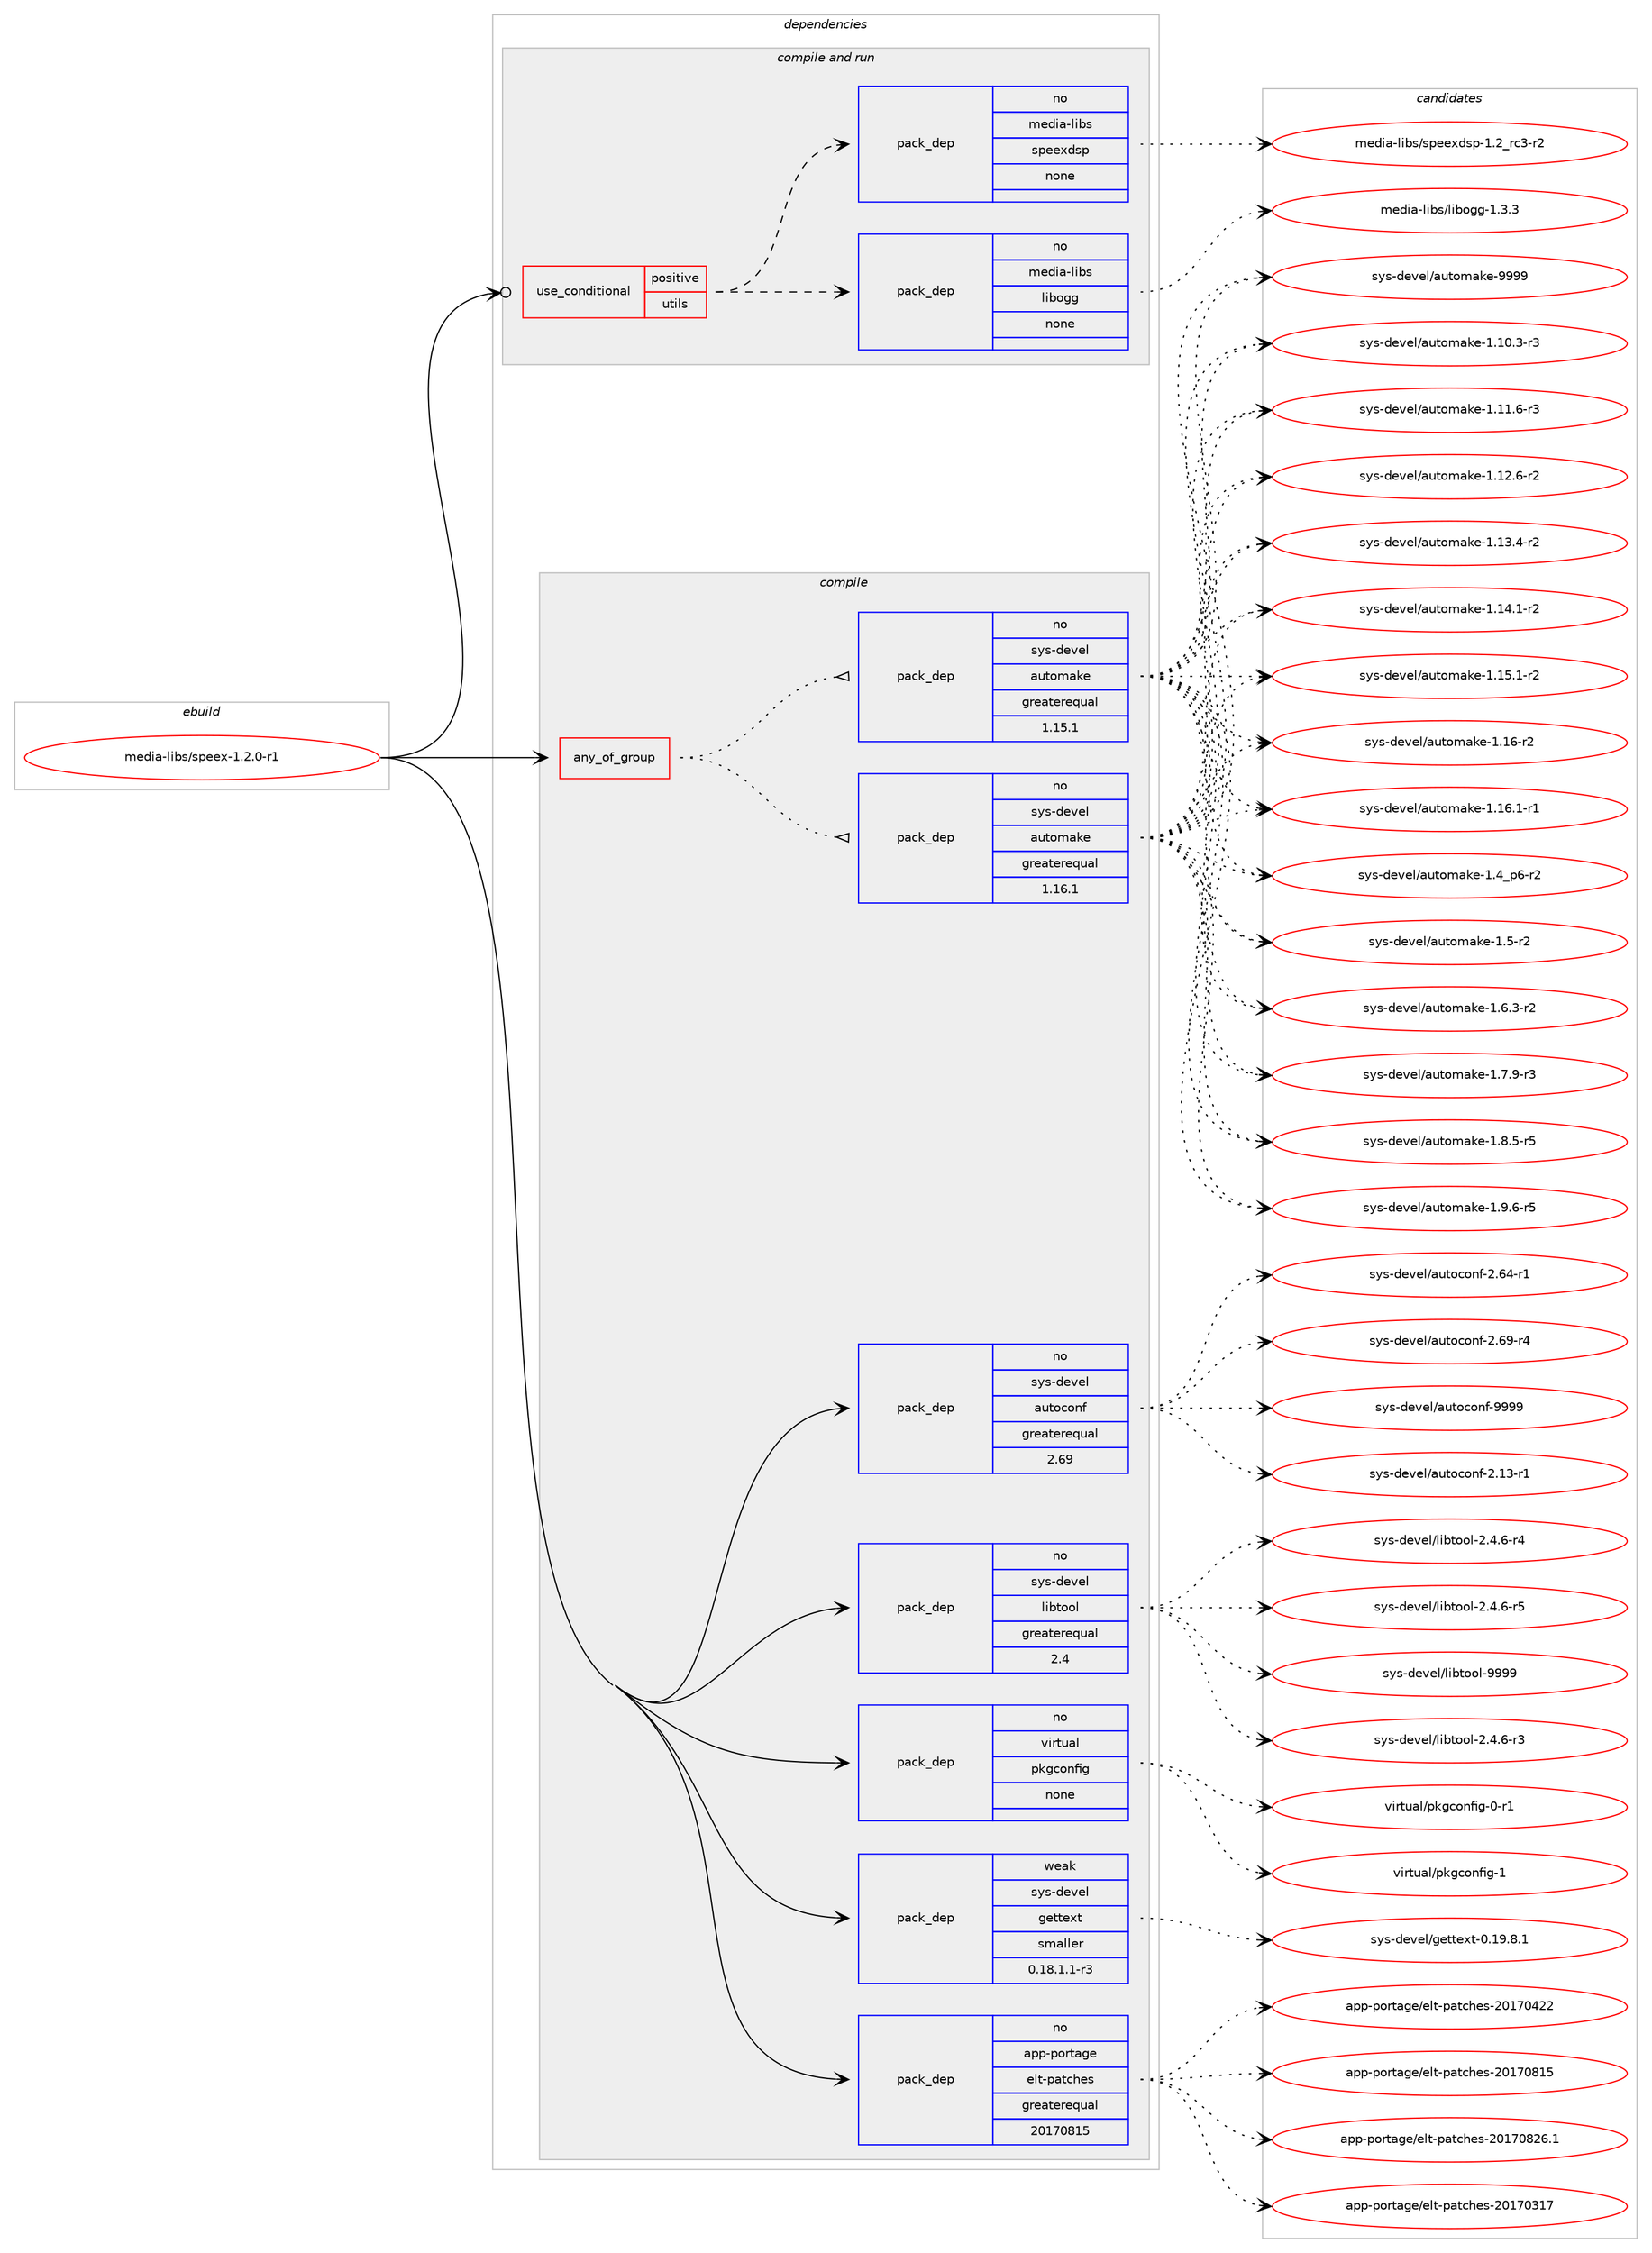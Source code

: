 digraph prolog {

# *************
# Graph options
# *************

newrank=true;
concentrate=true;
compound=true;
graph [rankdir=LR,fontname=Helvetica,fontsize=10,ranksep=1.5];#, ranksep=2.5, nodesep=0.2];
edge  [arrowhead=vee];
node  [fontname=Helvetica,fontsize=10];

# **********
# The ebuild
# **********

subgraph cluster_leftcol {
color=gray;
rank=same;
label=<<i>ebuild</i>>;
id [label="media-libs/speex-1.2.0-r1", color=red, width=4, href="../media-libs/speex-1.2.0-r1.svg"];
}

# ****************
# The dependencies
# ****************

subgraph cluster_midcol {
color=gray;
label=<<i>dependencies</i>>;
subgraph cluster_compile {
fillcolor="#eeeeee";
style=filled;
label=<<i>compile</i>>;
subgraph any25328 {
dependency1618389 [label=<<TABLE BORDER="0" CELLBORDER="1" CELLSPACING="0" CELLPADDING="4"><TR><TD CELLPADDING="10">any_of_group</TD></TR></TABLE>>, shape=none, color=red];subgraph pack1156368 {
dependency1618390 [label=<<TABLE BORDER="0" CELLBORDER="1" CELLSPACING="0" CELLPADDING="4" WIDTH="220"><TR><TD ROWSPAN="6" CELLPADDING="30">pack_dep</TD></TR><TR><TD WIDTH="110">no</TD></TR><TR><TD>sys-devel</TD></TR><TR><TD>automake</TD></TR><TR><TD>greaterequal</TD></TR><TR><TD>1.16.1</TD></TR></TABLE>>, shape=none, color=blue];
}
dependency1618389:e -> dependency1618390:w [weight=20,style="dotted",arrowhead="oinv"];
subgraph pack1156369 {
dependency1618391 [label=<<TABLE BORDER="0" CELLBORDER="1" CELLSPACING="0" CELLPADDING="4" WIDTH="220"><TR><TD ROWSPAN="6" CELLPADDING="30">pack_dep</TD></TR><TR><TD WIDTH="110">no</TD></TR><TR><TD>sys-devel</TD></TR><TR><TD>automake</TD></TR><TR><TD>greaterequal</TD></TR><TR><TD>1.15.1</TD></TR></TABLE>>, shape=none, color=blue];
}
dependency1618389:e -> dependency1618391:w [weight=20,style="dotted",arrowhead="oinv"];
}
id:e -> dependency1618389:w [weight=20,style="solid",arrowhead="vee"];
subgraph pack1156370 {
dependency1618392 [label=<<TABLE BORDER="0" CELLBORDER="1" CELLSPACING="0" CELLPADDING="4" WIDTH="220"><TR><TD ROWSPAN="6" CELLPADDING="30">pack_dep</TD></TR><TR><TD WIDTH="110">no</TD></TR><TR><TD>app-portage</TD></TR><TR><TD>elt-patches</TD></TR><TR><TD>greaterequal</TD></TR><TR><TD>20170815</TD></TR></TABLE>>, shape=none, color=blue];
}
id:e -> dependency1618392:w [weight=20,style="solid",arrowhead="vee"];
subgraph pack1156371 {
dependency1618393 [label=<<TABLE BORDER="0" CELLBORDER="1" CELLSPACING="0" CELLPADDING="4" WIDTH="220"><TR><TD ROWSPAN="6" CELLPADDING="30">pack_dep</TD></TR><TR><TD WIDTH="110">no</TD></TR><TR><TD>sys-devel</TD></TR><TR><TD>autoconf</TD></TR><TR><TD>greaterequal</TD></TR><TR><TD>2.69</TD></TR></TABLE>>, shape=none, color=blue];
}
id:e -> dependency1618393:w [weight=20,style="solid",arrowhead="vee"];
subgraph pack1156372 {
dependency1618394 [label=<<TABLE BORDER="0" CELLBORDER="1" CELLSPACING="0" CELLPADDING="4" WIDTH="220"><TR><TD ROWSPAN="6" CELLPADDING="30">pack_dep</TD></TR><TR><TD WIDTH="110">no</TD></TR><TR><TD>sys-devel</TD></TR><TR><TD>libtool</TD></TR><TR><TD>greaterequal</TD></TR><TR><TD>2.4</TD></TR></TABLE>>, shape=none, color=blue];
}
id:e -> dependency1618394:w [weight=20,style="solid",arrowhead="vee"];
subgraph pack1156373 {
dependency1618395 [label=<<TABLE BORDER="0" CELLBORDER="1" CELLSPACING="0" CELLPADDING="4" WIDTH="220"><TR><TD ROWSPAN="6" CELLPADDING="30">pack_dep</TD></TR><TR><TD WIDTH="110">no</TD></TR><TR><TD>virtual</TD></TR><TR><TD>pkgconfig</TD></TR><TR><TD>none</TD></TR><TR><TD></TD></TR></TABLE>>, shape=none, color=blue];
}
id:e -> dependency1618395:w [weight=20,style="solid",arrowhead="vee"];
subgraph pack1156374 {
dependency1618396 [label=<<TABLE BORDER="0" CELLBORDER="1" CELLSPACING="0" CELLPADDING="4" WIDTH="220"><TR><TD ROWSPAN="6" CELLPADDING="30">pack_dep</TD></TR><TR><TD WIDTH="110">weak</TD></TR><TR><TD>sys-devel</TD></TR><TR><TD>gettext</TD></TR><TR><TD>smaller</TD></TR><TR><TD>0.18.1.1-r3</TD></TR></TABLE>>, shape=none, color=blue];
}
id:e -> dependency1618396:w [weight=20,style="solid",arrowhead="vee"];
}
subgraph cluster_compileandrun {
fillcolor="#eeeeee";
style=filled;
label=<<i>compile and run</i>>;
subgraph cond435932 {
dependency1618397 [label=<<TABLE BORDER="0" CELLBORDER="1" CELLSPACING="0" CELLPADDING="4"><TR><TD ROWSPAN="3" CELLPADDING="10">use_conditional</TD></TR><TR><TD>positive</TD></TR><TR><TD>utils</TD></TR></TABLE>>, shape=none, color=red];
subgraph pack1156375 {
dependency1618398 [label=<<TABLE BORDER="0" CELLBORDER="1" CELLSPACING="0" CELLPADDING="4" WIDTH="220"><TR><TD ROWSPAN="6" CELLPADDING="30">pack_dep</TD></TR><TR><TD WIDTH="110">no</TD></TR><TR><TD>media-libs</TD></TR><TR><TD>libogg</TD></TR><TR><TD>none</TD></TR><TR><TD></TD></TR></TABLE>>, shape=none, color=blue];
}
dependency1618397:e -> dependency1618398:w [weight=20,style="dashed",arrowhead="vee"];
subgraph pack1156376 {
dependency1618399 [label=<<TABLE BORDER="0" CELLBORDER="1" CELLSPACING="0" CELLPADDING="4" WIDTH="220"><TR><TD ROWSPAN="6" CELLPADDING="30">pack_dep</TD></TR><TR><TD WIDTH="110">no</TD></TR><TR><TD>media-libs</TD></TR><TR><TD>speexdsp</TD></TR><TR><TD>none</TD></TR><TR><TD></TD></TR></TABLE>>, shape=none, color=blue];
}
dependency1618397:e -> dependency1618399:w [weight=20,style="dashed",arrowhead="vee"];
}
id:e -> dependency1618397:w [weight=20,style="solid",arrowhead="odotvee"];
}
subgraph cluster_run {
fillcolor="#eeeeee";
style=filled;
label=<<i>run</i>>;
}
}

# **************
# The candidates
# **************

subgraph cluster_choices {
rank=same;
color=gray;
label=<<i>candidates</i>>;

subgraph choice1156368 {
color=black;
nodesep=1;
choice11512111545100101118101108479711711611110997107101454946494846514511451 [label="sys-devel/automake-1.10.3-r3", color=red, width=4,href="../sys-devel/automake-1.10.3-r3.svg"];
choice11512111545100101118101108479711711611110997107101454946494946544511451 [label="sys-devel/automake-1.11.6-r3", color=red, width=4,href="../sys-devel/automake-1.11.6-r3.svg"];
choice11512111545100101118101108479711711611110997107101454946495046544511450 [label="sys-devel/automake-1.12.6-r2", color=red, width=4,href="../sys-devel/automake-1.12.6-r2.svg"];
choice11512111545100101118101108479711711611110997107101454946495146524511450 [label="sys-devel/automake-1.13.4-r2", color=red, width=4,href="../sys-devel/automake-1.13.4-r2.svg"];
choice11512111545100101118101108479711711611110997107101454946495246494511450 [label="sys-devel/automake-1.14.1-r2", color=red, width=4,href="../sys-devel/automake-1.14.1-r2.svg"];
choice11512111545100101118101108479711711611110997107101454946495346494511450 [label="sys-devel/automake-1.15.1-r2", color=red, width=4,href="../sys-devel/automake-1.15.1-r2.svg"];
choice1151211154510010111810110847971171161111099710710145494649544511450 [label="sys-devel/automake-1.16-r2", color=red, width=4,href="../sys-devel/automake-1.16-r2.svg"];
choice11512111545100101118101108479711711611110997107101454946495446494511449 [label="sys-devel/automake-1.16.1-r1", color=red, width=4,href="../sys-devel/automake-1.16.1-r1.svg"];
choice115121115451001011181011084797117116111109971071014549465295112544511450 [label="sys-devel/automake-1.4_p6-r2", color=red, width=4,href="../sys-devel/automake-1.4_p6-r2.svg"];
choice11512111545100101118101108479711711611110997107101454946534511450 [label="sys-devel/automake-1.5-r2", color=red, width=4,href="../sys-devel/automake-1.5-r2.svg"];
choice115121115451001011181011084797117116111109971071014549465446514511450 [label="sys-devel/automake-1.6.3-r2", color=red, width=4,href="../sys-devel/automake-1.6.3-r2.svg"];
choice115121115451001011181011084797117116111109971071014549465546574511451 [label="sys-devel/automake-1.7.9-r3", color=red, width=4,href="../sys-devel/automake-1.7.9-r3.svg"];
choice115121115451001011181011084797117116111109971071014549465646534511453 [label="sys-devel/automake-1.8.5-r5", color=red, width=4,href="../sys-devel/automake-1.8.5-r5.svg"];
choice115121115451001011181011084797117116111109971071014549465746544511453 [label="sys-devel/automake-1.9.6-r5", color=red, width=4,href="../sys-devel/automake-1.9.6-r5.svg"];
choice115121115451001011181011084797117116111109971071014557575757 [label="sys-devel/automake-9999", color=red, width=4,href="../sys-devel/automake-9999.svg"];
dependency1618390:e -> choice11512111545100101118101108479711711611110997107101454946494846514511451:w [style=dotted,weight="100"];
dependency1618390:e -> choice11512111545100101118101108479711711611110997107101454946494946544511451:w [style=dotted,weight="100"];
dependency1618390:e -> choice11512111545100101118101108479711711611110997107101454946495046544511450:w [style=dotted,weight="100"];
dependency1618390:e -> choice11512111545100101118101108479711711611110997107101454946495146524511450:w [style=dotted,weight="100"];
dependency1618390:e -> choice11512111545100101118101108479711711611110997107101454946495246494511450:w [style=dotted,weight="100"];
dependency1618390:e -> choice11512111545100101118101108479711711611110997107101454946495346494511450:w [style=dotted,weight="100"];
dependency1618390:e -> choice1151211154510010111810110847971171161111099710710145494649544511450:w [style=dotted,weight="100"];
dependency1618390:e -> choice11512111545100101118101108479711711611110997107101454946495446494511449:w [style=dotted,weight="100"];
dependency1618390:e -> choice115121115451001011181011084797117116111109971071014549465295112544511450:w [style=dotted,weight="100"];
dependency1618390:e -> choice11512111545100101118101108479711711611110997107101454946534511450:w [style=dotted,weight="100"];
dependency1618390:e -> choice115121115451001011181011084797117116111109971071014549465446514511450:w [style=dotted,weight="100"];
dependency1618390:e -> choice115121115451001011181011084797117116111109971071014549465546574511451:w [style=dotted,weight="100"];
dependency1618390:e -> choice115121115451001011181011084797117116111109971071014549465646534511453:w [style=dotted,weight="100"];
dependency1618390:e -> choice115121115451001011181011084797117116111109971071014549465746544511453:w [style=dotted,weight="100"];
dependency1618390:e -> choice115121115451001011181011084797117116111109971071014557575757:w [style=dotted,weight="100"];
}
subgraph choice1156369 {
color=black;
nodesep=1;
choice11512111545100101118101108479711711611110997107101454946494846514511451 [label="sys-devel/automake-1.10.3-r3", color=red, width=4,href="../sys-devel/automake-1.10.3-r3.svg"];
choice11512111545100101118101108479711711611110997107101454946494946544511451 [label="sys-devel/automake-1.11.6-r3", color=red, width=4,href="../sys-devel/automake-1.11.6-r3.svg"];
choice11512111545100101118101108479711711611110997107101454946495046544511450 [label="sys-devel/automake-1.12.6-r2", color=red, width=4,href="../sys-devel/automake-1.12.6-r2.svg"];
choice11512111545100101118101108479711711611110997107101454946495146524511450 [label="sys-devel/automake-1.13.4-r2", color=red, width=4,href="../sys-devel/automake-1.13.4-r2.svg"];
choice11512111545100101118101108479711711611110997107101454946495246494511450 [label="sys-devel/automake-1.14.1-r2", color=red, width=4,href="../sys-devel/automake-1.14.1-r2.svg"];
choice11512111545100101118101108479711711611110997107101454946495346494511450 [label="sys-devel/automake-1.15.1-r2", color=red, width=4,href="../sys-devel/automake-1.15.1-r2.svg"];
choice1151211154510010111810110847971171161111099710710145494649544511450 [label="sys-devel/automake-1.16-r2", color=red, width=4,href="../sys-devel/automake-1.16-r2.svg"];
choice11512111545100101118101108479711711611110997107101454946495446494511449 [label="sys-devel/automake-1.16.1-r1", color=red, width=4,href="../sys-devel/automake-1.16.1-r1.svg"];
choice115121115451001011181011084797117116111109971071014549465295112544511450 [label="sys-devel/automake-1.4_p6-r2", color=red, width=4,href="../sys-devel/automake-1.4_p6-r2.svg"];
choice11512111545100101118101108479711711611110997107101454946534511450 [label="sys-devel/automake-1.5-r2", color=red, width=4,href="../sys-devel/automake-1.5-r2.svg"];
choice115121115451001011181011084797117116111109971071014549465446514511450 [label="sys-devel/automake-1.6.3-r2", color=red, width=4,href="../sys-devel/automake-1.6.3-r2.svg"];
choice115121115451001011181011084797117116111109971071014549465546574511451 [label="sys-devel/automake-1.7.9-r3", color=red, width=4,href="../sys-devel/automake-1.7.9-r3.svg"];
choice115121115451001011181011084797117116111109971071014549465646534511453 [label="sys-devel/automake-1.8.5-r5", color=red, width=4,href="../sys-devel/automake-1.8.5-r5.svg"];
choice115121115451001011181011084797117116111109971071014549465746544511453 [label="sys-devel/automake-1.9.6-r5", color=red, width=4,href="../sys-devel/automake-1.9.6-r5.svg"];
choice115121115451001011181011084797117116111109971071014557575757 [label="sys-devel/automake-9999", color=red, width=4,href="../sys-devel/automake-9999.svg"];
dependency1618391:e -> choice11512111545100101118101108479711711611110997107101454946494846514511451:w [style=dotted,weight="100"];
dependency1618391:e -> choice11512111545100101118101108479711711611110997107101454946494946544511451:w [style=dotted,weight="100"];
dependency1618391:e -> choice11512111545100101118101108479711711611110997107101454946495046544511450:w [style=dotted,weight="100"];
dependency1618391:e -> choice11512111545100101118101108479711711611110997107101454946495146524511450:w [style=dotted,weight="100"];
dependency1618391:e -> choice11512111545100101118101108479711711611110997107101454946495246494511450:w [style=dotted,weight="100"];
dependency1618391:e -> choice11512111545100101118101108479711711611110997107101454946495346494511450:w [style=dotted,weight="100"];
dependency1618391:e -> choice1151211154510010111810110847971171161111099710710145494649544511450:w [style=dotted,weight="100"];
dependency1618391:e -> choice11512111545100101118101108479711711611110997107101454946495446494511449:w [style=dotted,weight="100"];
dependency1618391:e -> choice115121115451001011181011084797117116111109971071014549465295112544511450:w [style=dotted,weight="100"];
dependency1618391:e -> choice11512111545100101118101108479711711611110997107101454946534511450:w [style=dotted,weight="100"];
dependency1618391:e -> choice115121115451001011181011084797117116111109971071014549465446514511450:w [style=dotted,weight="100"];
dependency1618391:e -> choice115121115451001011181011084797117116111109971071014549465546574511451:w [style=dotted,weight="100"];
dependency1618391:e -> choice115121115451001011181011084797117116111109971071014549465646534511453:w [style=dotted,weight="100"];
dependency1618391:e -> choice115121115451001011181011084797117116111109971071014549465746544511453:w [style=dotted,weight="100"];
dependency1618391:e -> choice115121115451001011181011084797117116111109971071014557575757:w [style=dotted,weight="100"];
}
subgraph choice1156370 {
color=black;
nodesep=1;
choice97112112451121111141169710310147101108116451129711699104101115455048495548514955 [label="app-portage/elt-patches-20170317", color=red, width=4,href="../app-portage/elt-patches-20170317.svg"];
choice97112112451121111141169710310147101108116451129711699104101115455048495548525050 [label="app-portage/elt-patches-20170422", color=red, width=4,href="../app-portage/elt-patches-20170422.svg"];
choice97112112451121111141169710310147101108116451129711699104101115455048495548564953 [label="app-portage/elt-patches-20170815", color=red, width=4,href="../app-portage/elt-patches-20170815.svg"];
choice971121124511211111411697103101471011081164511297116991041011154550484955485650544649 [label="app-portage/elt-patches-20170826.1", color=red, width=4,href="../app-portage/elt-patches-20170826.1.svg"];
dependency1618392:e -> choice97112112451121111141169710310147101108116451129711699104101115455048495548514955:w [style=dotted,weight="100"];
dependency1618392:e -> choice97112112451121111141169710310147101108116451129711699104101115455048495548525050:w [style=dotted,weight="100"];
dependency1618392:e -> choice97112112451121111141169710310147101108116451129711699104101115455048495548564953:w [style=dotted,weight="100"];
dependency1618392:e -> choice971121124511211111411697103101471011081164511297116991041011154550484955485650544649:w [style=dotted,weight="100"];
}
subgraph choice1156371 {
color=black;
nodesep=1;
choice1151211154510010111810110847971171161119911111010245504649514511449 [label="sys-devel/autoconf-2.13-r1", color=red, width=4,href="../sys-devel/autoconf-2.13-r1.svg"];
choice1151211154510010111810110847971171161119911111010245504654524511449 [label="sys-devel/autoconf-2.64-r1", color=red, width=4,href="../sys-devel/autoconf-2.64-r1.svg"];
choice1151211154510010111810110847971171161119911111010245504654574511452 [label="sys-devel/autoconf-2.69-r4", color=red, width=4,href="../sys-devel/autoconf-2.69-r4.svg"];
choice115121115451001011181011084797117116111991111101024557575757 [label="sys-devel/autoconf-9999", color=red, width=4,href="../sys-devel/autoconf-9999.svg"];
dependency1618393:e -> choice1151211154510010111810110847971171161119911111010245504649514511449:w [style=dotted,weight="100"];
dependency1618393:e -> choice1151211154510010111810110847971171161119911111010245504654524511449:w [style=dotted,weight="100"];
dependency1618393:e -> choice1151211154510010111810110847971171161119911111010245504654574511452:w [style=dotted,weight="100"];
dependency1618393:e -> choice115121115451001011181011084797117116111991111101024557575757:w [style=dotted,weight="100"];
}
subgraph choice1156372 {
color=black;
nodesep=1;
choice1151211154510010111810110847108105981161111111084550465246544511451 [label="sys-devel/libtool-2.4.6-r3", color=red, width=4,href="../sys-devel/libtool-2.4.6-r3.svg"];
choice1151211154510010111810110847108105981161111111084550465246544511452 [label="sys-devel/libtool-2.4.6-r4", color=red, width=4,href="../sys-devel/libtool-2.4.6-r4.svg"];
choice1151211154510010111810110847108105981161111111084550465246544511453 [label="sys-devel/libtool-2.4.6-r5", color=red, width=4,href="../sys-devel/libtool-2.4.6-r5.svg"];
choice1151211154510010111810110847108105981161111111084557575757 [label="sys-devel/libtool-9999", color=red, width=4,href="../sys-devel/libtool-9999.svg"];
dependency1618394:e -> choice1151211154510010111810110847108105981161111111084550465246544511451:w [style=dotted,weight="100"];
dependency1618394:e -> choice1151211154510010111810110847108105981161111111084550465246544511452:w [style=dotted,weight="100"];
dependency1618394:e -> choice1151211154510010111810110847108105981161111111084550465246544511453:w [style=dotted,weight="100"];
dependency1618394:e -> choice1151211154510010111810110847108105981161111111084557575757:w [style=dotted,weight="100"];
}
subgraph choice1156373 {
color=black;
nodesep=1;
choice11810511411611797108471121071039911111010210510345484511449 [label="virtual/pkgconfig-0-r1", color=red, width=4,href="../virtual/pkgconfig-0-r1.svg"];
choice1181051141161179710847112107103991111101021051034549 [label="virtual/pkgconfig-1", color=red, width=4,href="../virtual/pkgconfig-1.svg"];
dependency1618395:e -> choice11810511411611797108471121071039911111010210510345484511449:w [style=dotted,weight="100"];
dependency1618395:e -> choice1181051141161179710847112107103991111101021051034549:w [style=dotted,weight="100"];
}
subgraph choice1156374 {
color=black;
nodesep=1;
choice1151211154510010111810110847103101116116101120116454846495746564649 [label="sys-devel/gettext-0.19.8.1", color=red, width=4,href="../sys-devel/gettext-0.19.8.1.svg"];
dependency1618396:e -> choice1151211154510010111810110847103101116116101120116454846495746564649:w [style=dotted,weight="100"];
}
subgraph choice1156375 {
color=black;
nodesep=1;
choice1091011001059745108105981154710810598111103103454946514651 [label="media-libs/libogg-1.3.3", color=red, width=4,href="../media-libs/libogg-1.3.3.svg"];
dependency1618398:e -> choice1091011001059745108105981154710810598111103103454946514651:w [style=dotted,weight="100"];
}
subgraph choice1156376 {
color=black;
nodesep=1;
choice10910110010597451081059811547115112101101120100115112454946509511499514511450 [label="media-libs/speexdsp-1.2_rc3-r2", color=red, width=4,href="../media-libs/speexdsp-1.2_rc3-r2.svg"];
dependency1618399:e -> choice10910110010597451081059811547115112101101120100115112454946509511499514511450:w [style=dotted,weight="100"];
}
}

}
